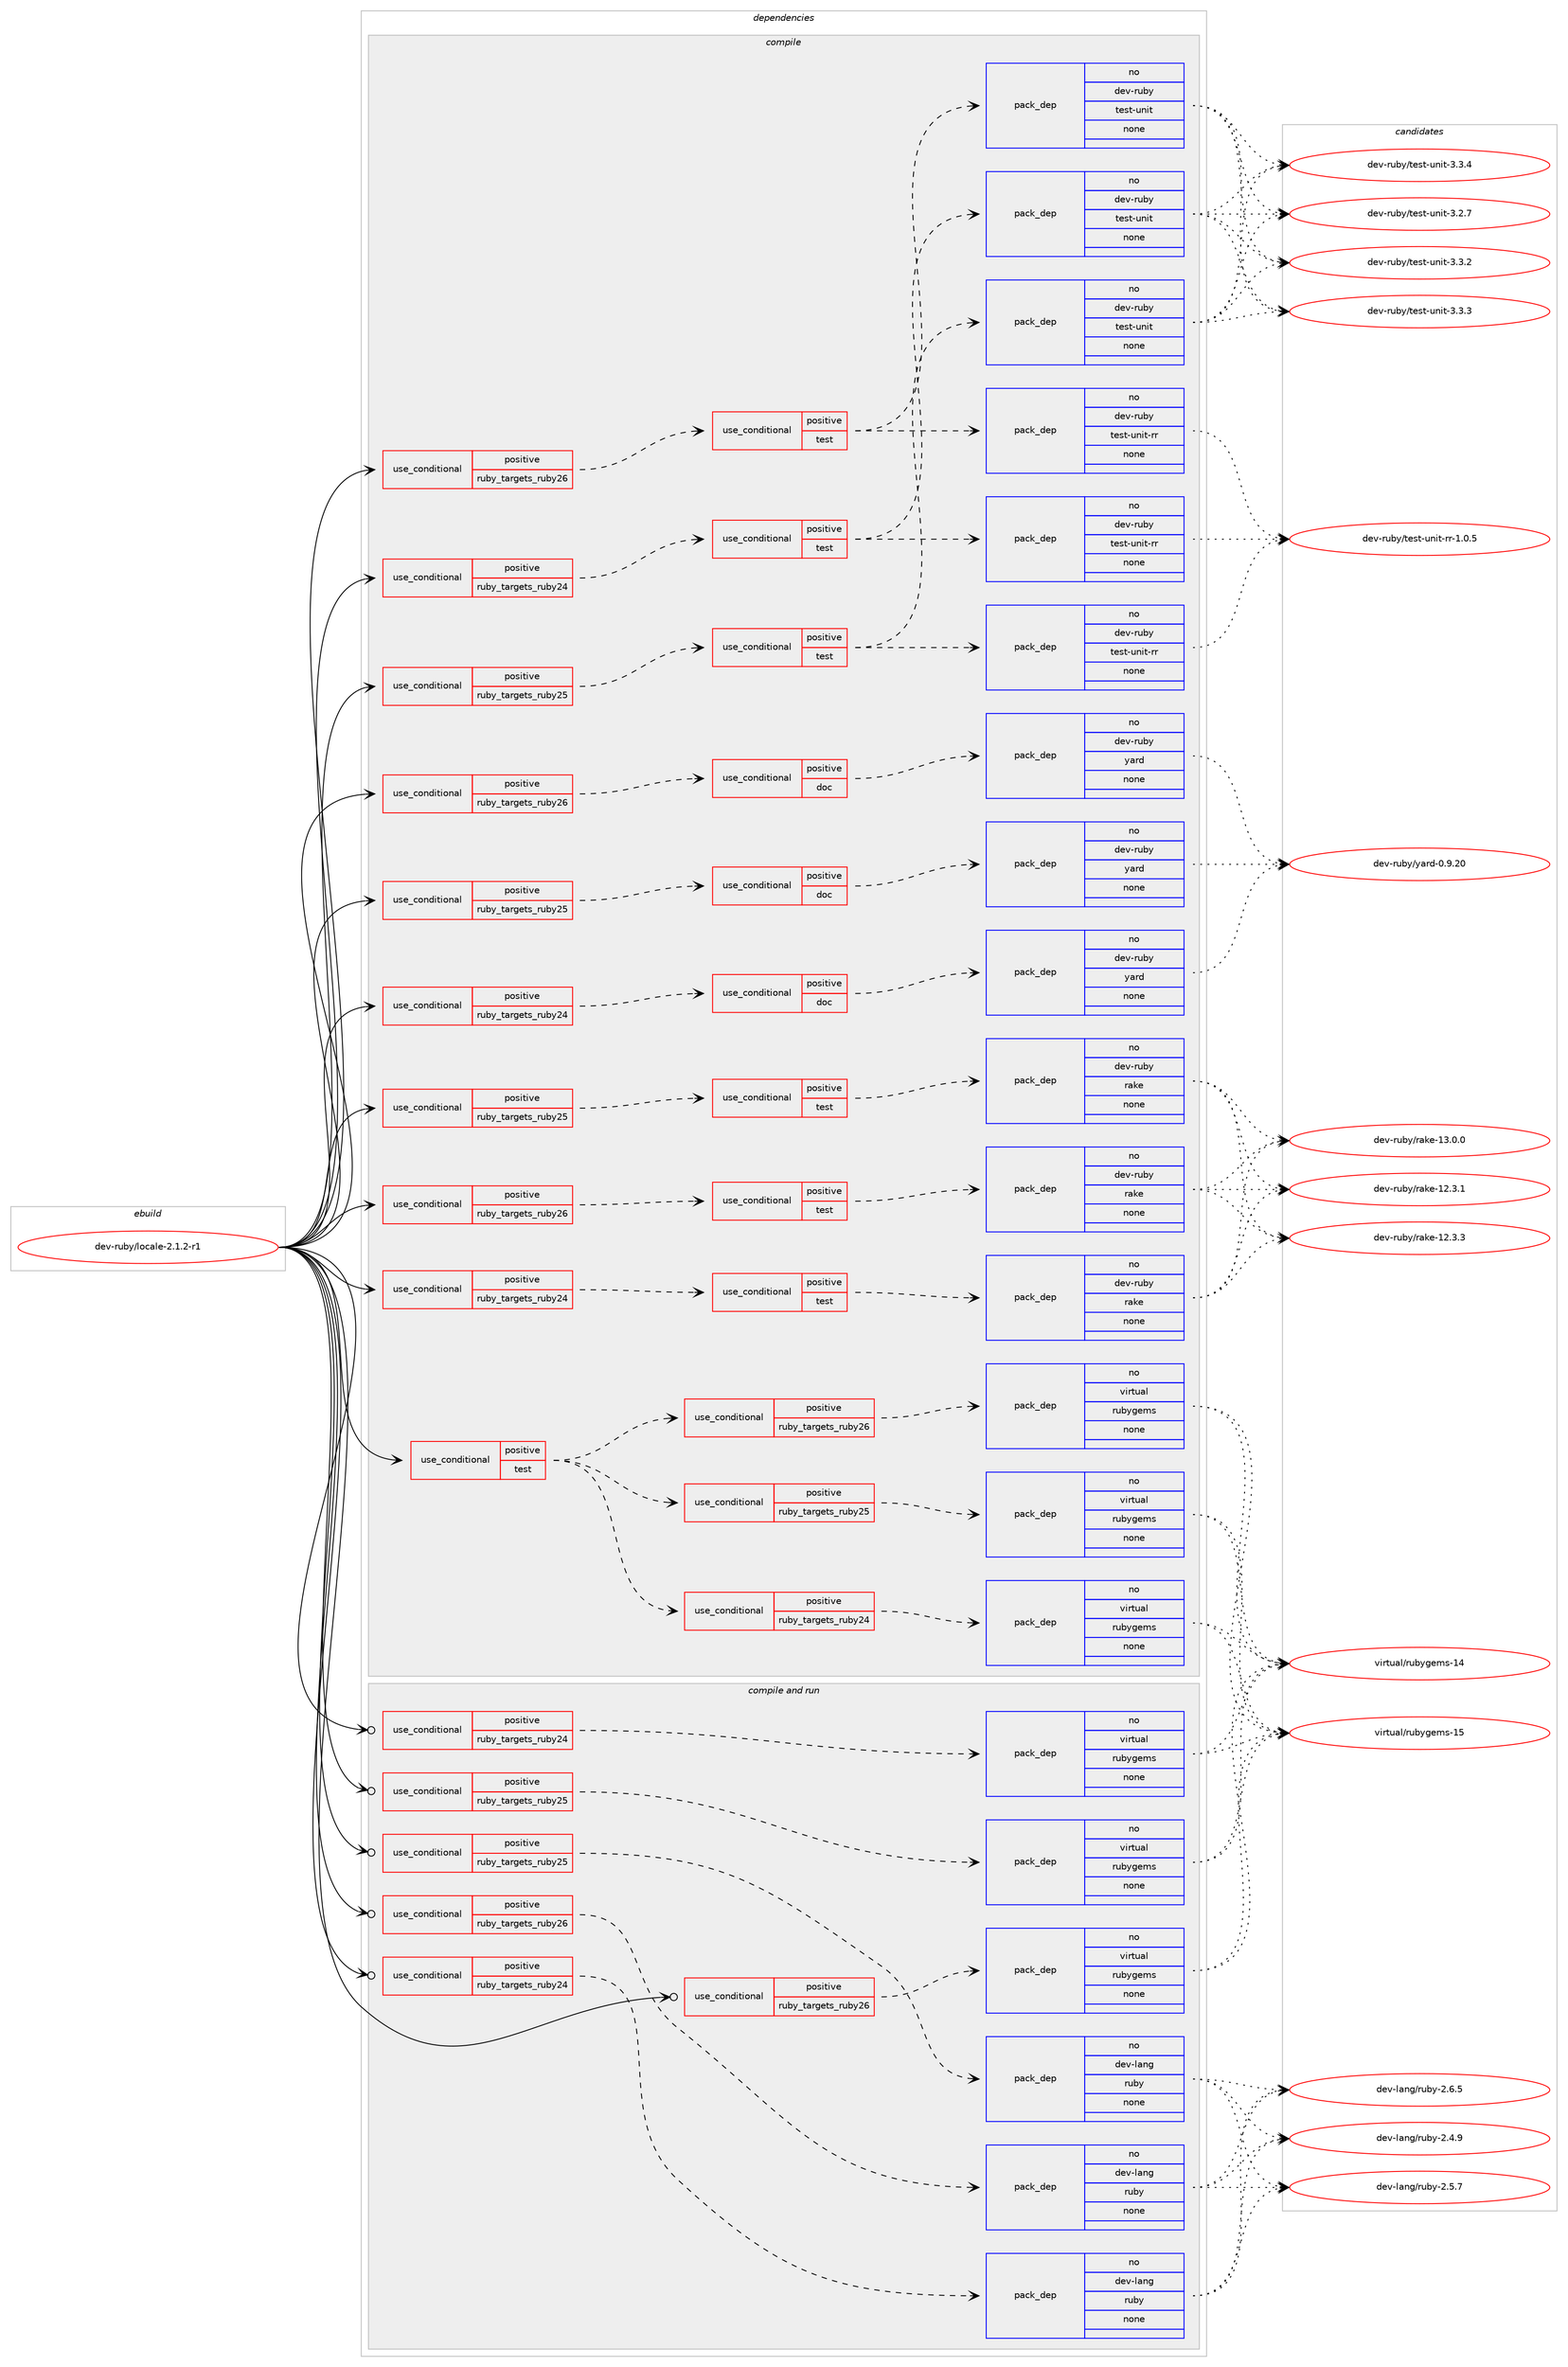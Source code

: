 digraph prolog {

# *************
# Graph options
# *************

newrank=true;
concentrate=true;
compound=true;
graph [rankdir=LR,fontname=Helvetica,fontsize=10,ranksep=1.5];#, ranksep=2.5, nodesep=0.2];
edge  [arrowhead=vee];
node  [fontname=Helvetica,fontsize=10];

# **********
# The ebuild
# **********

subgraph cluster_leftcol {
color=gray;
rank=same;
label=<<i>ebuild</i>>;
id [label="dev-ruby/locale-2.1.2-r1", color=red, width=4, href="../dev-ruby/locale-2.1.2-r1.svg"];
}

# ****************
# The dependencies
# ****************

subgraph cluster_midcol {
color=gray;
label=<<i>dependencies</i>>;
subgraph cluster_compile {
fillcolor="#eeeeee";
style=filled;
label=<<i>compile</i>>;
subgraph cond166710 {
dependency693691 [label=<<TABLE BORDER="0" CELLBORDER="1" CELLSPACING="0" CELLPADDING="4"><TR><TD ROWSPAN="3" CELLPADDING="10">use_conditional</TD></TR><TR><TD>positive</TD></TR><TR><TD>ruby_targets_ruby24</TD></TR></TABLE>>, shape=none, color=red];
subgraph cond166711 {
dependency693692 [label=<<TABLE BORDER="0" CELLBORDER="1" CELLSPACING="0" CELLPADDING="4"><TR><TD ROWSPAN="3" CELLPADDING="10">use_conditional</TD></TR><TR><TD>positive</TD></TR><TR><TD>doc</TD></TR></TABLE>>, shape=none, color=red];
subgraph pack514996 {
dependency693693 [label=<<TABLE BORDER="0" CELLBORDER="1" CELLSPACING="0" CELLPADDING="4" WIDTH="220"><TR><TD ROWSPAN="6" CELLPADDING="30">pack_dep</TD></TR><TR><TD WIDTH="110">no</TD></TR><TR><TD>dev-ruby</TD></TR><TR><TD>yard</TD></TR><TR><TD>none</TD></TR><TR><TD></TD></TR></TABLE>>, shape=none, color=blue];
}
dependency693692:e -> dependency693693:w [weight=20,style="dashed",arrowhead="vee"];
}
dependency693691:e -> dependency693692:w [weight=20,style="dashed",arrowhead="vee"];
}
id:e -> dependency693691:w [weight=20,style="solid",arrowhead="vee"];
subgraph cond166712 {
dependency693694 [label=<<TABLE BORDER="0" CELLBORDER="1" CELLSPACING="0" CELLPADDING="4"><TR><TD ROWSPAN="3" CELLPADDING="10">use_conditional</TD></TR><TR><TD>positive</TD></TR><TR><TD>ruby_targets_ruby24</TD></TR></TABLE>>, shape=none, color=red];
subgraph cond166713 {
dependency693695 [label=<<TABLE BORDER="0" CELLBORDER="1" CELLSPACING="0" CELLPADDING="4"><TR><TD ROWSPAN="3" CELLPADDING="10">use_conditional</TD></TR><TR><TD>positive</TD></TR><TR><TD>test</TD></TR></TABLE>>, shape=none, color=red];
subgraph pack514997 {
dependency693696 [label=<<TABLE BORDER="0" CELLBORDER="1" CELLSPACING="0" CELLPADDING="4" WIDTH="220"><TR><TD ROWSPAN="6" CELLPADDING="30">pack_dep</TD></TR><TR><TD WIDTH="110">no</TD></TR><TR><TD>dev-ruby</TD></TR><TR><TD>rake</TD></TR><TR><TD>none</TD></TR><TR><TD></TD></TR></TABLE>>, shape=none, color=blue];
}
dependency693695:e -> dependency693696:w [weight=20,style="dashed",arrowhead="vee"];
}
dependency693694:e -> dependency693695:w [weight=20,style="dashed",arrowhead="vee"];
}
id:e -> dependency693694:w [weight=20,style="solid",arrowhead="vee"];
subgraph cond166714 {
dependency693697 [label=<<TABLE BORDER="0" CELLBORDER="1" CELLSPACING="0" CELLPADDING="4"><TR><TD ROWSPAN="3" CELLPADDING="10">use_conditional</TD></TR><TR><TD>positive</TD></TR><TR><TD>ruby_targets_ruby24</TD></TR></TABLE>>, shape=none, color=red];
subgraph cond166715 {
dependency693698 [label=<<TABLE BORDER="0" CELLBORDER="1" CELLSPACING="0" CELLPADDING="4"><TR><TD ROWSPAN="3" CELLPADDING="10">use_conditional</TD></TR><TR><TD>positive</TD></TR><TR><TD>test</TD></TR></TABLE>>, shape=none, color=red];
subgraph pack514998 {
dependency693699 [label=<<TABLE BORDER="0" CELLBORDER="1" CELLSPACING="0" CELLPADDING="4" WIDTH="220"><TR><TD ROWSPAN="6" CELLPADDING="30">pack_dep</TD></TR><TR><TD WIDTH="110">no</TD></TR><TR><TD>dev-ruby</TD></TR><TR><TD>test-unit</TD></TR><TR><TD>none</TD></TR><TR><TD></TD></TR></TABLE>>, shape=none, color=blue];
}
dependency693698:e -> dependency693699:w [weight=20,style="dashed",arrowhead="vee"];
subgraph pack514999 {
dependency693700 [label=<<TABLE BORDER="0" CELLBORDER="1" CELLSPACING="0" CELLPADDING="4" WIDTH="220"><TR><TD ROWSPAN="6" CELLPADDING="30">pack_dep</TD></TR><TR><TD WIDTH="110">no</TD></TR><TR><TD>dev-ruby</TD></TR><TR><TD>test-unit-rr</TD></TR><TR><TD>none</TD></TR><TR><TD></TD></TR></TABLE>>, shape=none, color=blue];
}
dependency693698:e -> dependency693700:w [weight=20,style="dashed",arrowhead="vee"];
}
dependency693697:e -> dependency693698:w [weight=20,style="dashed",arrowhead="vee"];
}
id:e -> dependency693697:w [weight=20,style="solid",arrowhead="vee"];
subgraph cond166716 {
dependency693701 [label=<<TABLE BORDER="0" CELLBORDER="1" CELLSPACING="0" CELLPADDING="4"><TR><TD ROWSPAN="3" CELLPADDING="10">use_conditional</TD></TR><TR><TD>positive</TD></TR><TR><TD>ruby_targets_ruby25</TD></TR></TABLE>>, shape=none, color=red];
subgraph cond166717 {
dependency693702 [label=<<TABLE BORDER="0" CELLBORDER="1" CELLSPACING="0" CELLPADDING="4"><TR><TD ROWSPAN="3" CELLPADDING="10">use_conditional</TD></TR><TR><TD>positive</TD></TR><TR><TD>doc</TD></TR></TABLE>>, shape=none, color=red];
subgraph pack515000 {
dependency693703 [label=<<TABLE BORDER="0" CELLBORDER="1" CELLSPACING="0" CELLPADDING="4" WIDTH="220"><TR><TD ROWSPAN="6" CELLPADDING="30">pack_dep</TD></TR><TR><TD WIDTH="110">no</TD></TR><TR><TD>dev-ruby</TD></TR><TR><TD>yard</TD></TR><TR><TD>none</TD></TR><TR><TD></TD></TR></TABLE>>, shape=none, color=blue];
}
dependency693702:e -> dependency693703:w [weight=20,style="dashed",arrowhead="vee"];
}
dependency693701:e -> dependency693702:w [weight=20,style="dashed",arrowhead="vee"];
}
id:e -> dependency693701:w [weight=20,style="solid",arrowhead="vee"];
subgraph cond166718 {
dependency693704 [label=<<TABLE BORDER="0" CELLBORDER="1" CELLSPACING="0" CELLPADDING="4"><TR><TD ROWSPAN="3" CELLPADDING="10">use_conditional</TD></TR><TR><TD>positive</TD></TR><TR><TD>ruby_targets_ruby25</TD></TR></TABLE>>, shape=none, color=red];
subgraph cond166719 {
dependency693705 [label=<<TABLE BORDER="0" CELLBORDER="1" CELLSPACING="0" CELLPADDING="4"><TR><TD ROWSPAN="3" CELLPADDING="10">use_conditional</TD></TR><TR><TD>positive</TD></TR><TR><TD>test</TD></TR></TABLE>>, shape=none, color=red];
subgraph pack515001 {
dependency693706 [label=<<TABLE BORDER="0" CELLBORDER="1" CELLSPACING="0" CELLPADDING="4" WIDTH="220"><TR><TD ROWSPAN="6" CELLPADDING="30">pack_dep</TD></TR><TR><TD WIDTH="110">no</TD></TR><TR><TD>dev-ruby</TD></TR><TR><TD>rake</TD></TR><TR><TD>none</TD></TR><TR><TD></TD></TR></TABLE>>, shape=none, color=blue];
}
dependency693705:e -> dependency693706:w [weight=20,style="dashed",arrowhead="vee"];
}
dependency693704:e -> dependency693705:w [weight=20,style="dashed",arrowhead="vee"];
}
id:e -> dependency693704:w [weight=20,style="solid",arrowhead="vee"];
subgraph cond166720 {
dependency693707 [label=<<TABLE BORDER="0" CELLBORDER="1" CELLSPACING="0" CELLPADDING="4"><TR><TD ROWSPAN="3" CELLPADDING="10">use_conditional</TD></TR><TR><TD>positive</TD></TR><TR><TD>ruby_targets_ruby25</TD></TR></TABLE>>, shape=none, color=red];
subgraph cond166721 {
dependency693708 [label=<<TABLE BORDER="0" CELLBORDER="1" CELLSPACING="0" CELLPADDING="4"><TR><TD ROWSPAN="3" CELLPADDING="10">use_conditional</TD></TR><TR><TD>positive</TD></TR><TR><TD>test</TD></TR></TABLE>>, shape=none, color=red];
subgraph pack515002 {
dependency693709 [label=<<TABLE BORDER="0" CELLBORDER="1" CELLSPACING="0" CELLPADDING="4" WIDTH="220"><TR><TD ROWSPAN="6" CELLPADDING="30">pack_dep</TD></TR><TR><TD WIDTH="110">no</TD></TR><TR><TD>dev-ruby</TD></TR><TR><TD>test-unit</TD></TR><TR><TD>none</TD></TR><TR><TD></TD></TR></TABLE>>, shape=none, color=blue];
}
dependency693708:e -> dependency693709:w [weight=20,style="dashed",arrowhead="vee"];
subgraph pack515003 {
dependency693710 [label=<<TABLE BORDER="0" CELLBORDER="1" CELLSPACING="0" CELLPADDING="4" WIDTH="220"><TR><TD ROWSPAN="6" CELLPADDING="30">pack_dep</TD></TR><TR><TD WIDTH="110">no</TD></TR><TR><TD>dev-ruby</TD></TR><TR><TD>test-unit-rr</TD></TR><TR><TD>none</TD></TR><TR><TD></TD></TR></TABLE>>, shape=none, color=blue];
}
dependency693708:e -> dependency693710:w [weight=20,style="dashed",arrowhead="vee"];
}
dependency693707:e -> dependency693708:w [weight=20,style="dashed",arrowhead="vee"];
}
id:e -> dependency693707:w [weight=20,style="solid",arrowhead="vee"];
subgraph cond166722 {
dependency693711 [label=<<TABLE BORDER="0" CELLBORDER="1" CELLSPACING="0" CELLPADDING="4"><TR><TD ROWSPAN="3" CELLPADDING="10">use_conditional</TD></TR><TR><TD>positive</TD></TR><TR><TD>ruby_targets_ruby26</TD></TR></TABLE>>, shape=none, color=red];
subgraph cond166723 {
dependency693712 [label=<<TABLE BORDER="0" CELLBORDER="1" CELLSPACING="0" CELLPADDING="4"><TR><TD ROWSPAN="3" CELLPADDING="10">use_conditional</TD></TR><TR><TD>positive</TD></TR><TR><TD>doc</TD></TR></TABLE>>, shape=none, color=red];
subgraph pack515004 {
dependency693713 [label=<<TABLE BORDER="0" CELLBORDER="1" CELLSPACING="0" CELLPADDING="4" WIDTH="220"><TR><TD ROWSPAN="6" CELLPADDING="30">pack_dep</TD></TR><TR><TD WIDTH="110">no</TD></TR><TR><TD>dev-ruby</TD></TR><TR><TD>yard</TD></TR><TR><TD>none</TD></TR><TR><TD></TD></TR></TABLE>>, shape=none, color=blue];
}
dependency693712:e -> dependency693713:w [weight=20,style="dashed",arrowhead="vee"];
}
dependency693711:e -> dependency693712:w [weight=20,style="dashed",arrowhead="vee"];
}
id:e -> dependency693711:w [weight=20,style="solid",arrowhead="vee"];
subgraph cond166724 {
dependency693714 [label=<<TABLE BORDER="0" CELLBORDER="1" CELLSPACING="0" CELLPADDING="4"><TR><TD ROWSPAN="3" CELLPADDING="10">use_conditional</TD></TR><TR><TD>positive</TD></TR><TR><TD>ruby_targets_ruby26</TD></TR></TABLE>>, shape=none, color=red];
subgraph cond166725 {
dependency693715 [label=<<TABLE BORDER="0" CELLBORDER="1" CELLSPACING="0" CELLPADDING="4"><TR><TD ROWSPAN="3" CELLPADDING="10">use_conditional</TD></TR><TR><TD>positive</TD></TR><TR><TD>test</TD></TR></TABLE>>, shape=none, color=red];
subgraph pack515005 {
dependency693716 [label=<<TABLE BORDER="0" CELLBORDER="1" CELLSPACING="0" CELLPADDING="4" WIDTH="220"><TR><TD ROWSPAN="6" CELLPADDING="30">pack_dep</TD></TR><TR><TD WIDTH="110">no</TD></TR><TR><TD>dev-ruby</TD></TR><TR><TD>rake</TD></TR><TR><TD>none</TD></TR><TR><TD></TD></TR></TABLE>>, shape=none, color=blue];
}
dependency693715:e -> dependency693716:w [weight=20,style="dashed",arrowhead="vee"];
}
dependency693714:e -> dependency693715:w [weight=20,style="dashed",arrowhead="vee"];
}
id:e -> dependency693714:w [weight=20,style="solid",arrowhead="vee"];
subgraph cond166726 {
dependency693717 [label=<<TABLE BORDER="0" CELLBORDER="1" CELLSPACING="0" CELLPADDING="4"><TR><TD ROWSPAN="3" CELLPADDING="10">use_conditional</TD></TR><TR><TD>positive</TD></TR><TR><TD>ruby_targets_ruby26</TD></TR></TABLE>>, shape=none, color=red];
subgraph cond166727 {
dependency693718 [label=<<TABLE BORDER="0" CELLBORDER="1" CELLSPACING="0" CELLPADDING="4"><TR><TD ROWSPAN="3" CELLPADDING="10">use_conditional</TD></TR><TR><TD>positive</TD></TR><TR><TD>test</TD></TR></TABLE>>, shape=none, color=red];
subgraph pack515006 {
dependency693719 [label=<<TABLE BORDER="0" CELLBORDER="1" CELLSPACING="0" CELLPADDING="4" WIDTH="220"><TR><TD ROWSPAN="6" CELLPADDING="30">pack_dep</TD></TR><TR><TD WIDTH="110">no</TD></TR><TR><TD>dev-ruby</TD></TR><TR><TD>test-unit</TD></TR><TR><TD>none</TD></TR><TR><TD></TD></TR></TABLE>>, shape=none, color=blue];
}
dependency693718:e -> dependency693719:w [weight=20,style="dashed",arrowhead="vee"];
subgraph pack515007 {
dependency693720 [label=<<TABLE BORDER="0" CELLBORDER="1" CELLSPACING="0" CELLPADDING="4" WIDTH="220"><TR><TD ROWSPAN="6" CELLPADDING="30">pack_dep</TD></TR><TR><TD WIDTH="110">no</TD></TR><TR><TD>dev-ruby</TD></TR><TR><TD>test-unit-rr</TD></TR><TR><TD>none</TD></TR><TR><TD></TD></TR></TABLE>>, shape=none, color=blue];
}
dependency693718:e -> dependency693720:w [weight=20,style="dashed",arrowhead="vee"];
}
dependency693717:e -> dependency693718:w [weight=20,style="dashed",arrowhead="vee"];
}
id:e -> dependency693717:w [weight=20,style="solid",arrowhead="vee"];
subgraph cond166728 {
dependency693721 [label=<<TABLE BORDER="0" CELLBORDER="1" CELLSPACING="0" CELLPADDING="4"><TR><TD ROWSPAN="3" CELLPADDING="10">use_conditional</TD></TR><TR><TD>positive</TD></TR><TR><TD>test</TD></TR></TABLE>>, shape=none, color=red];
subgraph cond166729 {
dependency693722 [label=<<TABLE BORDER="0" CELLBORDER="1" CELLSPACING="0" CELLPADDING="4"><TR><TD ROWSPAN="3" CELLPADDING="10">use_conditional</TD></TR><TR><TD>positive</TD></TR><TR><TD>ruby_targets_ruby24</TD></TR></TABLE>>, shape=none, color=red];
subgraph pack515008 {
dependency693723 [label=<<TABLE BORDER="0" CELLBORDER="1" CELLSPACING="0" CELLPADDING="4" WIDTH="220"><TR><TD ROWSPAN="6" CELLPADDING="30">pack_dep</TD></TR><TR><TD WIDTH="110">no</TD></TR><TR><TD>virtual</TD></TR><TR><TD>rubygems</TD></TR><TR><TD>none</TD></TR><TR><TD></TD></TR></TABLE>>, shape=none, color=blue];
}
dependency693722:e -> dependency693723:w [weight=20,style="dashed",arrowhead="vee"];
}
dependency693721:e -> dependency693722:w [weight=20,style="dashed",arrowhead="vee"];
subgraph cond166730 {
dependency693724 [label=<<TABLE BORDER="0" CELLBORDER="1" CELLSPACING="0" CELLPADDING="4"><TR><TD ROWSPAN="3" CELLPADDING="10">use_conditional</TD></TR><TR><TD>positive</TD></TR><TR><TD>ruby_targets_ruby25</TD></TR></TABLE>>, shape=none, color=red];
subgraph pack515009 {
dependency693725 [label=<<TABLE BORDER="0" CELLBORDER="1" CELLSPACING="0" CELLPADDING="4" WIDTH="220"><TR><TD ROWSPAN="6" CELLPADDING="30">pack_dep</TD></TR><TR><TD WIDTH="110">no</TD></TR><TR><TD>virtual</TD></TR><TR><TD>rubygems</TD></TR><TR><TD>none</TD></TR><TR><TD></TD></TR></TABLE>>, shape=none, color=blue];
}
dependency693724:e -> dependency693725:w [weight=20,style="dashed",arrowhead="vee"];
}
dependency693721:e -> dependency693724:w [weight=20,style="dashed",arrowhead="vee"];
subgraph cond166731 {
dependency693726 [label=<<TABLE BORDER="0" CELLBORDER="1" CELLSPACING="0" CELLPADDING="4"><TR><TD ROWSPAN="3" CELLPADDING="10">use_conditional</TD></TR><TR><TD>positive</TD></TR><TR><TD>ruby_targets_ruby26</TD></TR></TABLE>>, shape=none, color=red];
subgraph pack515010 {
dependency693727 [label=<<TABLE BORDER="0" CELLBORDER="1" CELLSPACING="0" CELLPADDING="4" WIDTH="220"><TR><TD ROWSPAN="6" CELLPADDING="30">pack_dep</TD></TR><TR><TD WIDTH="110">no</TD></TR><TR><TD>virtual</TD></TR><TR><TD>rubygems</TD></TR><TR><TD>none</TD></TR><TR><TD></TD></TR></TABLE>>, shape=none, color=blue];
}
dependency693726:e -> dependency693727:w [weight=20,style="dashed",arrowhead="vee"];
}
dependency693721:e -> dependency693726:w [weight=20,style="dashed",arrowhead="vee"];
}
id:e -> dependency693721:w [weight=20,style="solid",arrowhead="vee"];
}
subgraph cluster_compileandrun {
fillcolor="#eeeeee";
style=filled;
label=<<i>compile and run</i>>;
subgraph cond166732 {
dependency693728 [label=<<TABLE BORDER="0" CELLBORDER="1" CELLSPACING="0" CELLPADDING="4"><TR><TD ROWSPAN="3" CELLPADDING="10">use_conditional</TD></TR><TR><TD>positive</TD></TR><TR><TD>ruby_targets_ruby24</TD></TR></TABLE>>, shape=none, color=red];
subgraph pack515011 {
dependency693729 [label=<<TABLE BORDER="0" CELLBORDER="1" CELLSPACING="0" CELLPADDING="4" WIDTH="220"><TR><TD ROWSPAN="6" CELLPADDING="30">pack_dep</TD></TR><TR><TD WIDTH="110">no</TD></TR><TR><TD>dev-lang</TD></TR><TR><TD>ruby</TD></TR><TR><TD>none</TD></TR><TR><TD></TD></TR></TABLE>>, shape=none, color=blue];
}
dependency693728:e -> dependency693729:w [weight=20,style="dashed",arrowhead="vee"];
}
id:e -> dependency693728:w [weight=20,style="solid",arrowhead="odotvee"];
subgraph cond166733 {
dependency693730 [label=<<TABLE BORDER="0" CELLBORDER="1" CELLSPACING="0" CELLPADDING="4"><TR><TD ROWSPAN="3" CELLPADDING="10">use_conditional</TD></TR><TR><TD>positive</TD></TR><TR><TD>ruby_targets_ruby24</TD></TR></TABLE>>, shape=none, color=red];
subgraph pack515012 {
dependency693731 [label=<<TABLE BORDER="0" CELLBORDER="1" CELLSPACING="0" CELLPADDING="4" WIDTH="220"><TR><TD ROWSPAN="6" CELLPADDING="30">pack_dep</TD></TR><TR><TD WIDTH="110">no</TD></TR><TR><TD>virtual</TD></TR><TR><TD>rubygems</TD></TR><TR><TD>none</TD></TR><TR><TD></TD></TR></TABLE>>, shape=none, color=blue];
}
dependency693730:e -> dependency693731:w [weight=20,style="dashed",arrowhead="vee"];
}
id:e -> dependency693730:w [weight=20,style="solid",arrowhead="odotvee"];
subgraph cond166734 {
dependency693732 [label=<<TABLE BORDER="0" CELLBORDER="1" CELLSPACING="0" CELLPADDING="4"><TR><TD ROWSPAN="3" CELLPADDING="10">use_conditional</TD></TR><TR><TD>positive</TD></TR><TR><TD>ruby_targets_ruby25</TD></TR></TABLE>>, shape=none, color=red];
subgraph pack515013 {
dependency693733 [label=<<TABLE BORDER="0" CELLBORDER="1" CELLSPACING="0" CELLPADDING="4" WIDTH="220"><TR><TD ROWSPAN="6" CELLPADDING="30">pack_dep</TD></TR><TR><TD WIDTH="110">no</TD></TR><TR><TD>dev-lang</TD></TR><TR><TD>ruby</TD></TR><TR><TD>none</TD></TR><TR><TD></TD></TR></TABLE>>, shape=none, color=blue];
}
dependency693732:e -> dependency693733:w [weight=20,style="dashed",arrowhead="vee"];
}
id:e -> dependency693732:w [weight=20,style="solid",arrowhead="odotvee"];
subgraph cond166735 {
dependency693734 [label=<<TABLE BORDER="0" CELLBORDER="1" CELLSPACING="0" CELLPADDING="4"><TR><TD ROWSPAN="3" CELLPADDING="10">use_conditional</TD></TR><TR><TD>positive</TD></TR><TR><TD>ruby_targets_ruby25</TD></TR></TABLE>>, shape=none, color=red];
subgraph pack515014 {
dependency693735 [label=<<TABLE BORDER="0" CELLBORDER="1" CELLSPACING="0" CELLPADDING="4" WIDTH="220"><TR><TD ROWSPAN="6" CELLPADDING="30">pack_dep</TD></TR><TR><TD WIDTH="110">no</TD></TR><TR><TD>virtual</TD></TR><TR><TD>rubygems</TD></TR><TR><TD>none</TD></TR><TR><TD></TD></TR></TABLE>>, shape=none, color=blue];
}
dependency693734:e -> dependency693735:w [weight=20,style="dashed",arrowhead="vee"];
}
id:e -> dependency693734:w [weight=20,style="solid",arrowhead="odotvee"];
subgraph cond166736 {
dependency693736 [label=<<TABLE BORDER="0" CELLBORDER="1" CELLSPACING="0" CELLPADDING="4"><TR><TD ROWSPAN="3" CELLPADDING="10">use_conditional</TD></TR><TR><TD>positive</TD></TR><TR><TD>ruby_targets_ruby26</TD></TR></TABLE>>, shape=none, color=red];
subgraph pack515015 {
dependency693737 [label=<<TABLE BORDER="0" CELLBORDER="1" CELLSPACING="0" CELLPADDING="4" WIDTH="220"><TR><TD ROWSPAN="6" CELLPADDING="30">pack_dep</TD></TR><TR><TD WIDTH="110">no</TD></TR><TR><TD>dev-lang</TD></TR><TR><TD>ruby</TD></TR><TR><TD>none</TD></TR><TR><TD></TD></TR></TABLE>>, shape=none, color=blue];
}
dependency693736:e -> dependency693737:w [weight=20,style="dashed",arrowhead="vee"];
}
id:e -> dependency693736:w [weight=20,style="solid",arrowhead="odotvee"];
subgraph cond166737 {
dependency693738 [label=<<TABLE BORDER="0" CELLBORDER="1" CELLSPACING="0" CELLPADDING="4"><TR><TD ROWSPAN="3" CELLPADDING="10">use_conditional</TD></TR><TR><TD>positive</TD></TR><TR><TD>ruby_targets_ruby26</TD></TR></TABLE>>, shape=none, color=red];
subgraph pack515016 {
dependency693739 [label=<<TABLE BORDER="0" CELLBORDER="1" CELLSPACING="0" CELLPADDING="4" WIDTH="220"><TR><TD ROWSPAN="6" CELLPADDING="30">pack_dep</TD></TR><TR><TD WIDTH="110">no</TD></TR><TR><TD>virtual</TD></TR><TR><TD>rubygems</TD></TR><TR><TD>none</TD></TR><TR><TD></TD></TR></TABLE>>, shape=none, color=blue];
}
dependency693738:e -> dependency693739:w [weight=20,style="dashed",arrowhead="vee"];
}
id:e -> dependency693738:w [weight=20,style="solid",arrowhead="odotvee"];
}
subgraph cluster_run {
fillcolor="#eeeeee";
style=filled;
label=<<i>run</i>>;
}
}

# **************
# The candidates
# **************

subgraph cluster_choices {
rank=same;
color=gray;
label=<<i>candidates</i>>;

subgraph choice514996 {
color=black;
nodesep=1;
choice1001011184511411798121471219711410045484657465048 [label="dev-ruby/yard-0.9.20", color=red, width=4,href="../dev-ruby/yard-0.9.20.svg"];
dependency693693:e -> choice1001011184511411798121471219711410045484657465048:w [style=dotted,weight="100"];
}
subgraph choice514997 {
color=black;
nodesep=1;
choice1001011184511411798121471149710710145495046514649 [label="dev-ruby/rake-12.3.1", color=red, width=4,href="../dev-ruby/rake-12.3.1.svg"];
choice1001011184511411798121471149710710145495046514651 [label="dev-ruby/rake-12.3.3", color=red, width=4,href="../dev-ruby/rake-12.3.3.svg"];
choice1001011184511411798121471149710710145495146484648 [label="dev-ruby/rake-13.0.0", color=red, width=4,href="../dev-ruby/rake-13.0.0.svg"];
dependency693696:e -> choice1001011184511411798121471149710710145495046514649:w [style=dotted,weight="100"];
dependency693696:e -> choice1001011184511411798121471149710710145495046514651:w [style=dotted,weight="100"];
dependency693696:e -> choice1001011184511411798121471149710710145495146484648:w [style=dotted,weight="100"];
}
subgraph choice514998 {
color=black;
nodesep=1;
choice10010111845114117981214711610111511645117110105116455146504655 [label="dev-ruby/test-unit-3.2.7", color=red, width=4,href="../dev-ruby/test-unit-3.2.7.svg"];
choice10010111845114117981214711610111511645117110105116455146514650 [label="dev-ruby/test-unit-3.3.2", color=red, width=4,href="../dev-ruby/test-unit-3.3.2.svg"];
choice10010111845114117981214711610111511645117110105116455146514651 [label="dev-ruby/test-unit-3.3.3", color=red, width=4,href="../dev-ruby/test-unit-3.3.3.svg"];
choice10010111845114117981214711610111511645117110105116455146514652 [label="dev-ruby/test-unit-3.3.4", color=red, width=4,href="../dev-ruby/test-unit-3.3.4.svg"];
dependency693699:e -> choice10010111845114117981214711610111511645117110105116455146504655:w [style=dotted,weight="100"];
dependency693699:e -> choice10010111845114117981214711610111511645117110105116455146514650:w [style=dotted,weight="100"];
dependency693699:e -> choice10010111845114117981214711610111511645117110105116455146514651:w [style=dotted,weight="100"];
dependency693699:e -> choice10010111845114117981214711610111511645117110105116455146514652:w [style=dotted,weight="100"];
}
subgraph choice514999 {
color=black;
nodesep=1;
choice1001011184511411798121471161011151164511711010511645114114454946484653 [label="dev-ruby/test-unit-rr-1.0.5", color=red, width=4,href="../dev-ruby/test-unit-rr-1.0.5.svg"];
dependency693700:e -> choice1001011184511411798121471161011151164511711010511645114114454946484653:w [style=dotted,weight="100"];
}
subgraph choice515000 {
color=black;
nodesep=1;
choice1001011184511411798121471219711410045484657465048 [label="dev-ruby/yard-0.9.20", color=red, width=4,href="../dev-ruby/yard-0.9.20.svg"];
dependency693703:e -> choice1001011184511411798121471219711410045484657465048:w [style=dotted,weight="100"];
}
subgraph choice515001 {
color=black;
nodesep=1;
choice1001011184511411798121471149710710145495046514649 [label="dev-ruby/rake-12.3.1", color=red, width=4,href="../dev-ruby/rake-12.3.1.svg"];
choice1001011184511411798121471149710710145495046514651 [label="dev-ruby/rake-12.3.3", color=red, width=4,href="../dev-ruby/rake-12.3.3.svg"];
choice1001011184511411798121471149710710145495146484648 [label="dev-ruby/rake-13.0.0", color=red, width=4,href="../dev-ruby/rake-13.0.0.svg"];
dependency693706:e -> choice1001011184511411798121471149710710145495046514649:w [style=dotted,weight="100"];
dependency693706:e -> choice1001011184511411798121471149710710145495046514651:w [style=dotted,weight="100"];
dependency693706:e -> choice1001011184511411798121471149710710145495146484648:w [style=dotted,weight="100"];
}
subgraph choice515002 {
color=black;
nodesep=1;
choice10010111845114117981214711610111511645117110105116455146504655 [label="dev-ruby/test-unit-3.2.7", color=red, width=4,href="../dev-ruby/test-unit-3.2.7.svg"];
choice10010111845114117981214711610111511645117110105116455146514650 [label="dev-ruby/test-unit-3.3.2", color=red, width=4,href="../dev-ruby/test-unit-3.3.2.svg"];
choice10010111845114117981214711610111511645117110105116455146514651 [label="dev-ruby/test-unit-3.3.3", color=red, width=4,href="../dev-ruby/test-unit-3.3.3.svg"];
choice10010111845114117981214711610111511645117110105116455146514652 [label="dev-ruby/test-unit-3.3.4", color=red, width=4,href="../dev-ruby/test-unit-3.3.4.svg"];
dependency693709:e -> choice10010111845114117981214711610111511645117110105116455146504655:w [style=dotted,weight="100"];
dependency693709:e -> choice10010111845114117981214711610111511645117110105116455146514650:w [style=dotted,weight="100"];
dependency693709:e -> choice10010111845114117981214711610111511645117110105116455146514651:w [style=dotted,weight="100"];
dependency693709:e -> choice10010111845114117981214711610111511645117110105116455146514652:w [style=dotted,weight="100"];
}
subgraph choice515003 {
color=black;
nodesep=1;
choice1001011184511411798121471161011151164511711010511645114114454946484653 [label="dev-ruby/test-unit-rr-1.0.5", color=red, width=4,href="../dev-ruby/test-unit-rr-1.0.5.svg"];
dependency693710:e -> choice1001011184511411798121471161011151164511711010511645114114454946484653:w [style=dotted,weight="100"];
}
subgraph choice515004 {
color=black;
nodesep=1;
choice1001011184511411798121471219711410045484657465048 [label="dev-ruby/yard-0.9.20", color=red, width=4,href="../dev-ruby/yard-0.9.20.svg"];
dependency693713:e -> choice1001011184511411798121471219711410045484657465048:w [style=dotted,weight="100"];
}
subgraph choice515005 {
color=black;
nodesep=1;
choice1001011184511411798121471149710710145495046514649 [label="dev-ruby/rake-12.3.1", color=red, width=4,href="../dev-ruby/rake-12.3.1.svg"];
choice1001011184511411798121471149710710145495046514651 [label="dev-ruby/rake-12.3.3", color=red, width=4,href="../dev-ruby/rake-12.3.3.svg"];
choice1001011184511411798121471149710710145495146484648 [label="dev-ruby/rake-13.0.0", color=red, width=4,href="../dev-ruby/rake-13.0.0.svg"];
dependency693716:e -> choice1001011184511411798121471149710710145495046514649:w [style=dotted,weight="100"];
dependency693716:e -> choice1001011184511411798121471149710710145495046514651:w [style=dotted,weight="100"];
dependency693716:e -> choice1001011184511411798121471149710710145495146484648:w [style=dotted,weight="100"];
}
subgraph choice515006 {
color=black;
nodesep=1;
choice10010111845114117981214711610111511645117110105116455146504655 [label="dev-ruby/test-unit-3.2.7", color=red, width=4,href="../dev-ruby/test-unit-3.2.7.svg"];
choice10010111845114117981214711610111511645117110105116455146514650 [label="dev-ruby/test-unit-3.3.2", color=red, width=4,href="../dev-ruby/test-unit-3.3.2.svg"];
choice10010111845114117981214711610111511645117110105116455146514651 [label="dev-ruby/test-unit-3.3.3", color=red, width=4,href="../dev-ruby/test-unit-3.3.3.svg"];
choice10010111845114117981214711610111511645117110105116455146514652 [label="dev-ruby/test-unit-3.3.4", color=red, width=4,href="../dev-ruby/test-unit-3.3.4.svg"];
dependency693719:e -> choice10010111845114117981214711610111511645117110105116455146504655:w [style=dotted,weight="100"];
dependency693719:e -> choice10010111845114117981214711610111511645117110105116455146514650:w [style=dotted,weight="100"];
dependency693719:e -> choice10010111845114117981214711610111511645117110105116455146514651:w [style=dotted,weight="100"];
dependency693719:e -> choice10010111845114117981214711610111511645117110105116455146514652:w [style=dotted,weight="100"];
}
subgraph choice515007 {
color=black;
nodesep=1;
choice1001011184511411798121471161011151164511711010511645114114454946484653 [label="dev-ruby/test-unit-rr-1.0.5", color=red, width=4,href="../dev-ruby/test-unit-rr-1.0.5.svg"];
dependency693720:e -> choice1001011184511411798121471161011151164511711010511645114114454946484653:w [style=dotted,weight="100"];
}
subgraph choice515008 {
color=black;
nodesep=1;
choice118105114116117971084711411798121103101109115454952 [label="virtual/rubygems-14", color=red, width=4,href="../virtual/rubygems-14.svg"];
choice118105114116117971084711411798121103101109115454953 [label="virtual/rubygems-15", color=red, width=4,href="../virtual/rubygems-15.svg"];
dependency693723:e -> choice118105114116117971084711411798121103101109115454952:w [style=dotted,weight="100"];
dependency693723:e -> choice118105114116117971084711411798121103101109115454953:w [style=dotted,weight="100"];
}
subgraph choice515009 {
color=black;
nodesep=1;
choice118105114116117971084711411798121103101109115454952 [label="virtual/rubygems-14", color=red, width=4,href="../virtual/rubygems-14.svg"];
choice118105114116117971084711411798121103101109115454953 [label="virtual/rubygems-15", color=red, width=4,href="../virtual/rubygems-15.svg"];
dependency693725:e -> choice118105114116117971084711411798121103101109115454952:w [style=dotted,weight="100"];
dependency693725:e -> choice118105114116117971084711411798121103101109115454953:w [style=dotted,weight="100"];
}
subgraph choice515010 {
color=black;
nodesep=1;
choice118105114116117971084711411798121103101109115454952 [label="virtual/rubygems-14", color=red, width=4,href="../virtual/rubygems-14.svg"];
choice118105114116117971084711411798121103101109115454953 [label="virtual/rubygems-15", color=red, width=4,href="../virtual/rubygems-15.svg"];
dependency693727:e -> choice118105114116117971084711411798121103101109115454952:w [style=dotted,weight="100"];
dependency693727:e -> choice118105114116117971084711411798121103101109115454953:w [style=dotted,weight="100"];
}
subgraph choice515011 {
color=black;
nodesep=1;
choice10010111845108971101034711411798121455046524657 [label="dev-lang/ruby-2.4.9", color=red, width=4,href="../dev-lang/ruby-2.4.9.svg"];
choice10010111845108971101034711411798121455046534655 [label="dev-lang/ruby-2.5.7", color=red, width=4,href="../dev-lang/ruby-2.5.7.svg"];
choice10010111845108971101034711411798121455046544653 [label="dev-lang/ruby-2.6.5", color=red, width=4,href="../dev-lang/ruby-2.6.5.svg"];
dependency693729:e -> choice10010111845108971101034711411798121455046524657:w [style=dotted,weight="100"];
dependency693729:e -> choice10010111845108971101034711411798121455046534655:w [style=dotted,weight="100"];
dependency693729:e -> choice10010111845108971101034711411798121455046544653:w [style=dotted,weight="100"];
}
subgraph choice515012 {
color=black;
nodesep=1;
choice118105114116117971084711411798121103101109115454952 [label="virtual/rubygems-14", color=red, width=4,href="../virtual/rubygems-14.svg"];
choice118105114116117971084711411798121103101109115454953 [label="virtual/rubygems-15", color=red, width=4,href="../virtual/rubygems-15.svg"];
dependency693731:e -> choice118105114116117971084711411798121103101109115454952:w [style=dotted,weight="100"];
dependency693731:e -> choice118105114116117971084711411798121103101109115454953:w [style=dotted,weight="100"];
}
subgraph choice515013 {
color=black;
nodesep=1;
choice10010111845108971101034711411798121455046524657 [label="dev-lang/ruby-2.4.9", color=red, width=4,href="../dev-lang/ruby-2.4.9.svg"];
choice10010111845108971101034711411798121455046534655 [label="dev-lang/ruby-2.5.7", color=red, width=4,href="../dev-lang/ruby-2.5.7.svg"];
choice10010111845108971101034711411798121455046544653 [label="dev-lang/ruby-2.6.5", color=red, width=4,href="../dev-lang/ruby-2.6.5.svg"];
dependency693733:e -> choice10010111845108971101034711411798121455046524657:w [style=dotted,weight="100"];
dependency693733:e -> choice10010111845108971101034711411798121455046534655:w [style=dotted,weight="100"];
dependency693733:e -> choice10010111845108971101034711411798121455046544653:w [style=dotted,weight="100"];
}
subgraph choice515014 {
color=black;
nodesep=1;
choice118105114116117971084711411798121103101109115454952 [label="virtual/rubygems-14", color=red, width=4,href="../virtual/rubygems-14.svg"];
choice118105114116117971084711411798121103101109115454953 [label="virtual/rubygems-15", color=red, width=4,href="../virtual/rubygems-15.svg"];
dependency693735:e -> choice118105114116117971084711411798121103101109115454952:w [style=dotted,weight="100"];
dependency693735:e -> choice118105114116117971084711411798121103101109115454953:w [style=dotted,weight="100"];
}
subgraph choice515015 {
color=black;
nodesep=1;
choice10010111845108971101034711411798121455046524657 [label="dev-lang/ruby-2.4.9", color=red, width=4,href="../dev-lang/ruby-2.4.9.svg"];
choice10010111845108971101034711411798121455046534655 [label="dev-lang/ruby-2.5.7", color=red, width=4,href="../dev-lang/ruby-2.5.7.svg"];
choice10010111845108971101034711411798121455046544653 [label="dev-lang/ruby-2.6.5", color=red, width=4,href="../dev-lang/ruby-2.6.5.svg"];
dependency693737:e -> choice10010111845108971101034711411798121455046524657:w [style=dotted,weight="100"];
dependency693737:e -> choice10010111845108971101034711411798121455046534655:w [style=dotted,weight="100"];
dependency693737:e -> choice10010111845108971101034711411798121455046544653:w [style=dotted,weight="100"];
}
subgraph choice515016 {
color=black;
nodesep=1;
choice118105114116117971084711411798121103101109115454952 [label="virtual/rubygems-14", color=red, width=4,href="../virtual/rubygems-14.svg"];
choice118105114116117971084711411798121103101109115454953 [label="virtual/rubygems-15", color=red, width=4,href="../virtual/rubygems-15.svg"];
dependency693739:e -> choice118105114116117971084711411798121103101109115454952:w [style=dotted,weight="100"];
dependency693739:e -> choice118105114116117971084711411798121103101109115454953:w [style=dotted,weight="100"];
}
}

}
